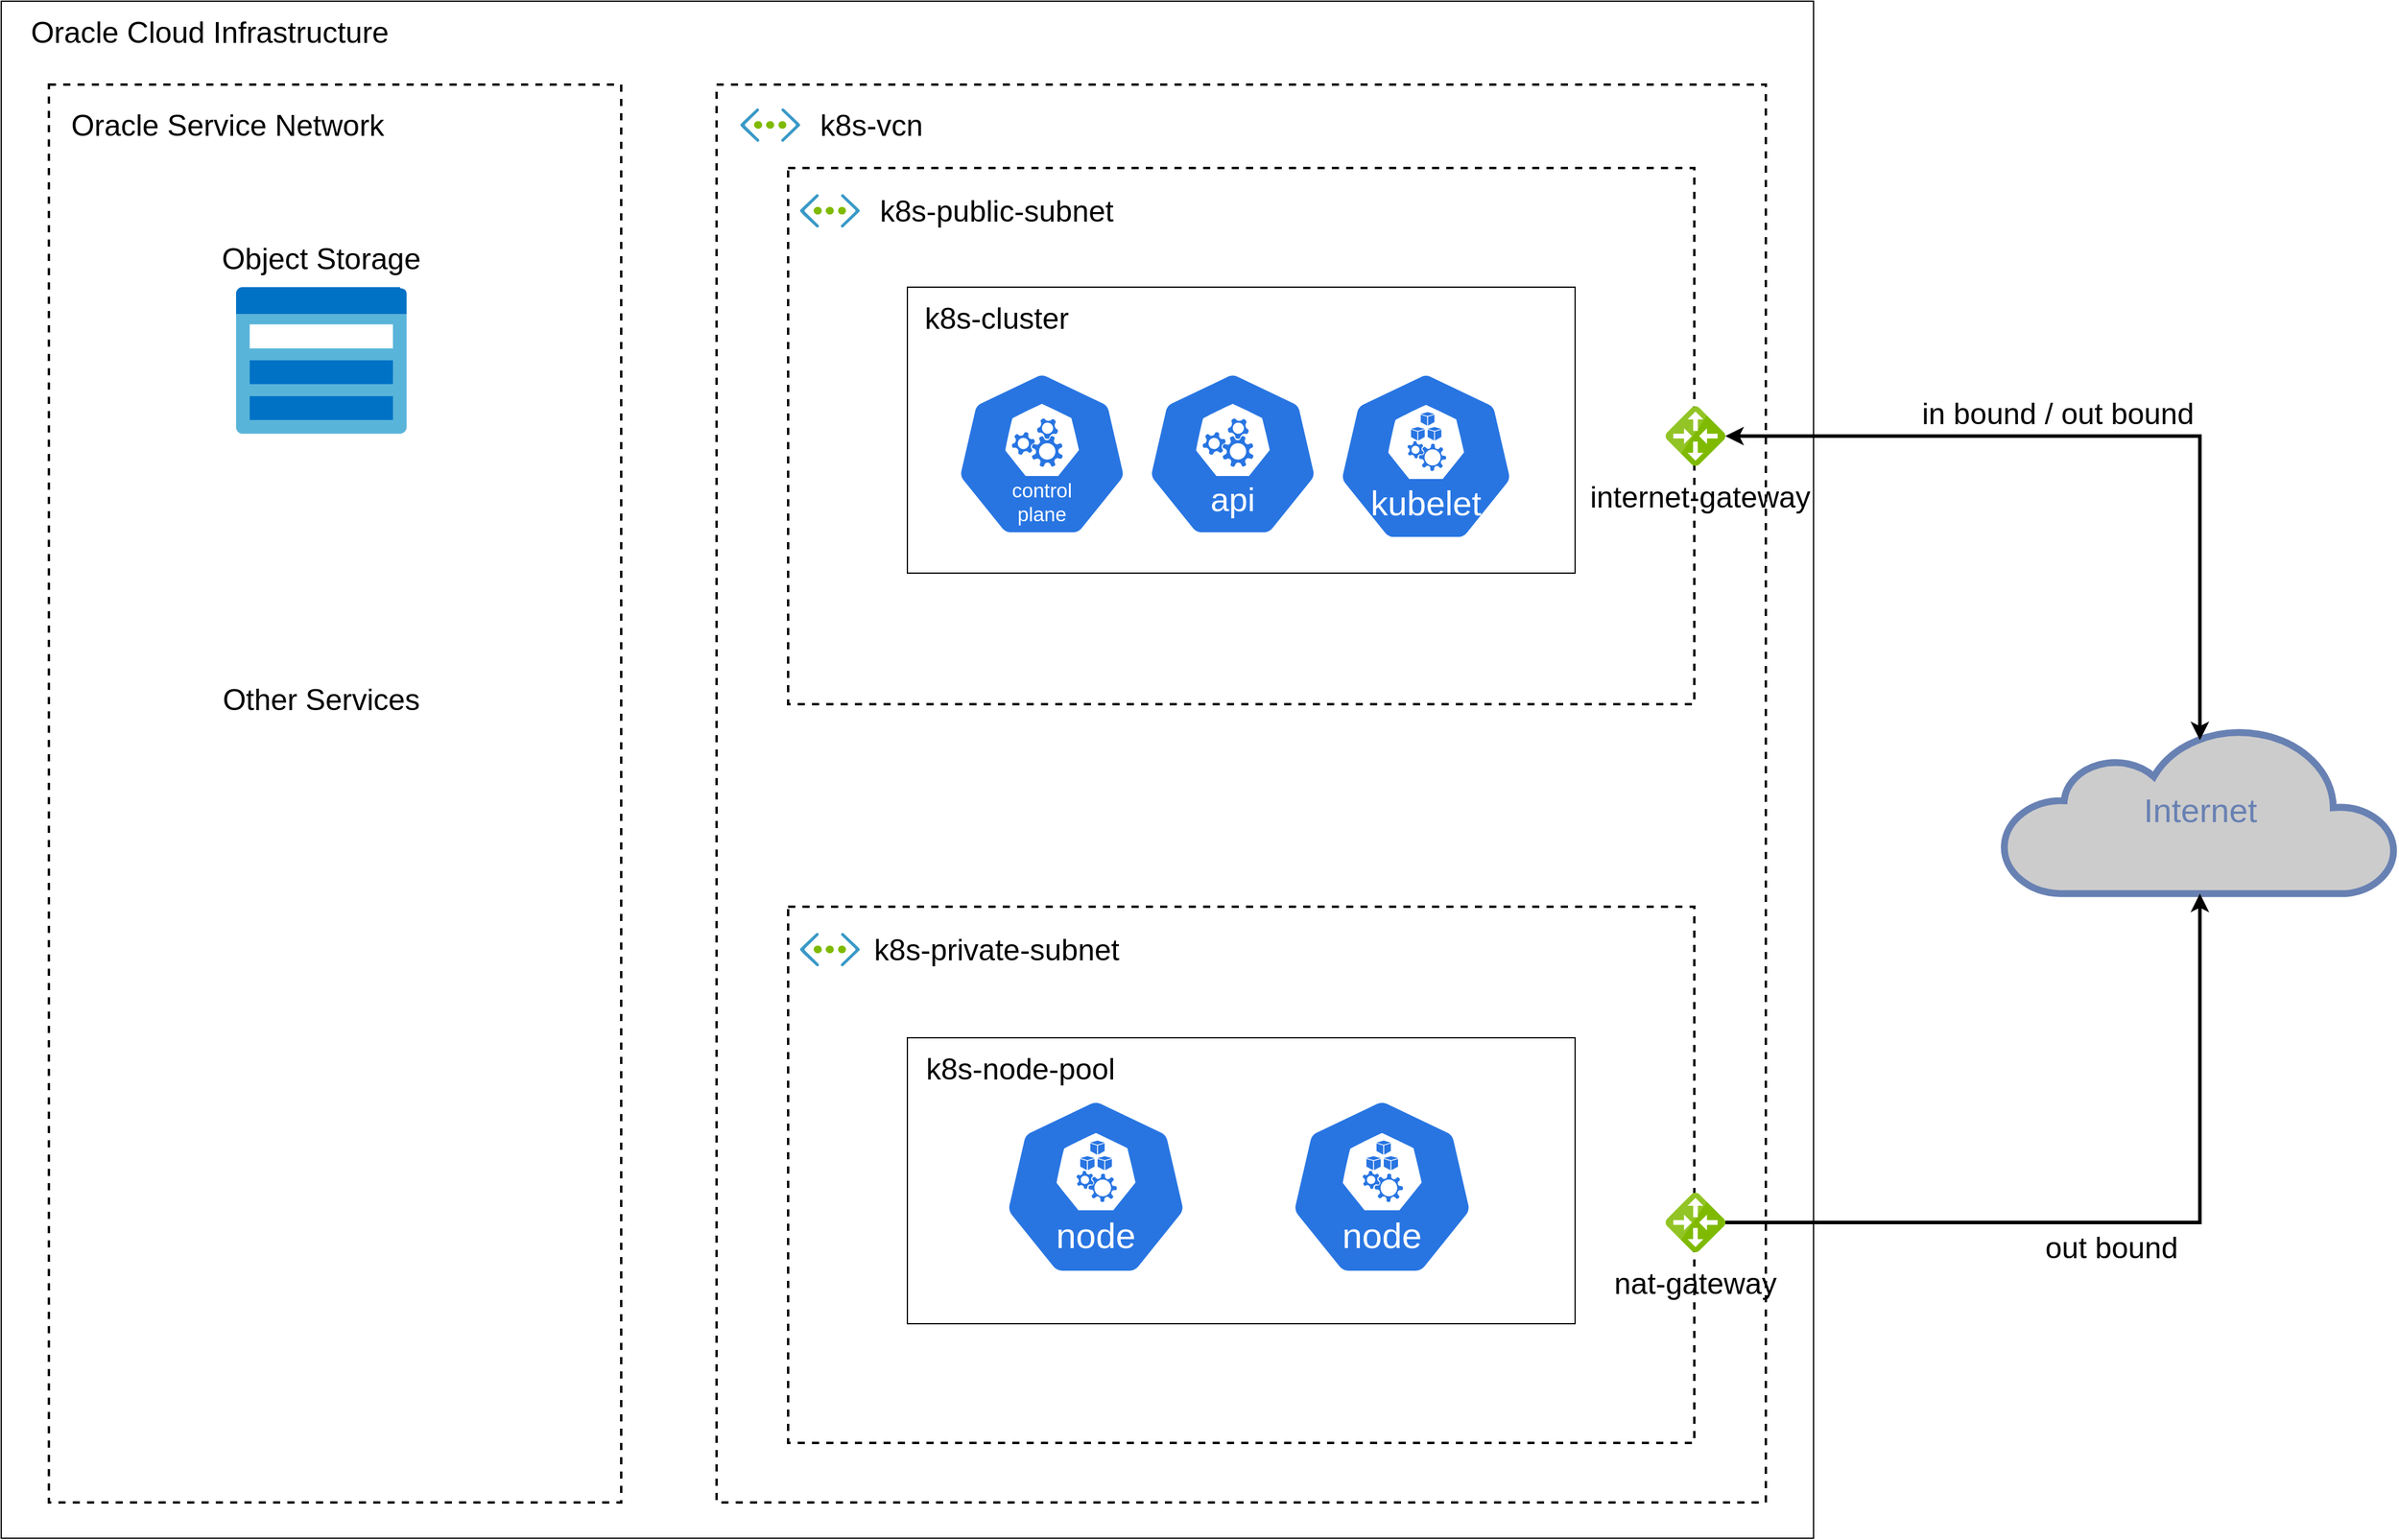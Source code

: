 <mxfile version="24.7.16">
  <diagram name="Page-1" id="bfe91b75-5d2c-26a0-9c1d-138518896778">
    <mxGraphModel dx="3187" dy="1691" grid="1" gridSize="10" guides="1" tooltips="1" connect="1" arrows="1" fold="1" page="1" pageScale="1" pageWidth="1100" pageHeight="850" background="none" math="0" shadow="0">
      <root>
        <mxCell id="0" />
        <mxCell id="1" parent="0" />
        <mxCell id="ic2FGAA0JDB50oxoN4fX-2" value="" style="rounded=0;whiteSpace=wrap;html=1;fillColor=none;" parent="1" vertex="1">
          <mxGeometry x="80" y="80" width="1520" height="1290" as="geometry" />
        </mxCell>
        <mxCell id="ic2FGAA0JDB50oxoN4fX-3" value="" style="rounded=0;whiteSpace=wrap;html=1;fillColor=none;dashed=1;strokeWidth=2;" parent="1" vertex="1">
          <mxGeometry x="680" y="150" width="880" height="1190" as="geometry" />
        </mxCell>
        <mxCell id="ic2FGAA0JDB50oxoN4fX-5" value="" style="rounded=0;whiteSpace=wrap;html=1;fillColor=none;dashed=1;strokeWidth=2;" parent="1" vertex="1">
          <mxGeometry x="740" y="840" width="760" height="450" as="geometry" />
        </mxCell>
        <mxCell id="ic2FGAA0JDB50oxoN4fX-20" value="" style="rounded=0;whiteSpace=wrap;html=1;fillColor=none;" parent="1" vertex="1">
          <mxGeometry x="840" y="950" width="560" height="240" as="geometry" />
        </mxCell>
        <mxCell id="7c3789c024ecab99-53" value="Internet" style="html=1;fillColor=#CCCCCC;strokeColor=#6881B3;gradientColor=none;gradientDirection=north;strokeWidth=2;shape=mxgraph.networks.cloud;fontColor=#6881B3;rounded=0;shadow=0;comic=0;align=center;fontSize=28;" parent="1" vertex="1">
          <mxGeometry x="1759" y="689" width="330" height="140" as="geometry" />
        </mxCell>
        <mxCell id="7c3789c024ecab99-60" style="edgeStyle=none;html=1;labelBackgroundColor=none;endArrow=none;endFill=0;strokeWidth=2;fontFamily=Verdana;fontSize=28;fontColor=#6881B3;" parent="1" edge="1">
          <mxGeometry relative="1" as="geometry">
            <mxPoint x="1681.595" y="912" as="targetPoint" />
          </mxGeometry>
        </mxCell>
        <mxCell id="7c3789c024ecab99-59" style="edgeStyle=none;html=1;labelBackgroundColor=none;endArrow=none;endFill=0;strokeWidth=2;fontFamily=Verdana;fontSize=28;fontColor=#6881B3;" parent="1" edge="1">
          <mxGeometry relative="1" as="geometry">
            <mxPoint x="1683.894" y="882" as="targetPoint" />
          </mxGeometry>
        </mxCell>
        <mxCell id="ic2FGAA0JDB50oxoN4fX-1" value="" style="image;sketch=0;aspect=fixed;html=1;points=[];align=center;fontSize=12;image=img/lib/mscae/Virtual_Network.svg;" parent="1" vertex="1">
          <mxGeometry x="700" y="170" width="50" height="28.0" as="geometry" />
        </mxCell>
        <mxCell id="ic2FGAA0JDB50oxoN4fX-4" value="" style="rounded=0;whiteSpace=wrap;html=1;fillColor=none;dashed=1;strokeWidth=2;" parent="1" vertex="1">
          <mxGeometry x="740" y="220" width="760" height="450" as="geometry" />
        </mxCell>
        <mxCell id="ic2FGAA0JDB50oxoN4fX-6" value="k8s-vcn" style="text;html=1;align=center;verticalAlign=middle;whiteSpace=wrap;rounded=0;fontSize=25;" parent="1" vertex="1">
          <mxGeometry x="750" y="168" width="120" height="30" as="geometry" />
        </mxCell>
        <mxCell id="ic2FGAA0JDB50oxoN4fX-7" value="" style="image;sketch=0;aspect=fixed;html=1;points=[];align=center;fontSize=12;image=img/lib/mscae/Virtual_Network.svg;" parent="1" vertex="1">
          <mxGeometry x="750" y="242" width="50" height="28.0" as="geometry" />
        </mxCell>
        <mxCell id="ic2FGAA0JDB50oxoN4fX-8" value="k8s-public-subnet" style="text;html=1;align=center;verticalAlign=middle;whiteSpace=wrap;rounded=0;fontSize=25;" parent="1" vertex="1">
          <mxGeometry x="800" y="240" width="230" height="30" as="geometry" />
        </mxCell>
        <mxCell id="ic2FGAA0JDB50oxoN4fX-9" value="" style="image;sketch=0;aspect=fixed;html=1;points=[];align=center;fontSize=12;image=img/lib/mscae/Virtual_Network.svg;" parent="1" vertex="1">
          <mxGeometry x="750" y="862" width="50" height="28.0" as="geometry" />
        </mxCell>
        <mxCell id="ic2FGAA0JDB50oxoN4fX-10" value="k8s-private-subnet" style="text;html=1;align=center;verticalAlign=middle;whiteSpace=wrap;rounded=0;fontSize=25;" parent="1" vertex="1">
          <mxGeometry x="800" y="860" width="230" height="30" as="geometry" />
        </mxCell>
        <mxCell id="ic2FGAA0JDB50oxoN4fX-11" value="" style="aspect=fixed;sketch=0;html=1;dashed=0;whitespace=wrap;verticalLabelPosition=bottom;verticalAlign=top;fillColor=#2875E2;strokeColor=#ffffff;points=[[0.005,0.63,0],[0.1,0.2,0],[0.9,0.2,0],[0.5,0,0],[0.995,0.63,0],[0.72,0.99,0],[0.5,1,0],[0.28,0.99,0]];shape=mxgraph.kubernetes.icon2;kubernetesLabel=1;prIcon=node" parent="1" vertex="1">
          <mxGeometry x="920" y="1000" width="156.25" height="150" as="geometry" />
        </mxCell>
        <mxCell id="ic2FGAA0JDB50oxoN4fX-13" value="" style="aspect=fixed;sketch=0;html=1;dashed=0;whitespace=wrap;verticalLabelPosition=bottom;verticalAlign=top;fillColor=#2875E2;strokeColor=#ffffff;points=[[0.005,0.63,0],[0.1,0.2,0],[0.9,0.2,0],[0.5,0,0],[0.995,0.63,0],[0.72,0.99,0],[0.5,1,0],[0.28,0.99,0]];shape=mxgraph.kubernetes.icon2;kubernetesLabel=1;prIcon=control_plane" parent="1" vertex="1">
          <mxGeometry x="880" y="390" width="145.84" height="140" as="geometry" />
        </mxCell>
        <mxCell id="ic2FGAA0JDB50oxoN4fX-15" value="" style="aspect=fixed;sketch=0;html=1;dashed=0;whitespace=wrap;verticalLabelPosition=bottom;verticalAlign=top;fillColor=#2875E2;strokeColor=#ffffff;points=[[0.005,0.63,0],[0.1,0.2,0],[0.9,0.2,0],[0.5,0,0],[0.995,0.63,0],[0.72,0.99,0],[0.5,1,0],[0.28,0.99,0]];shape=mxgraph.kubernetes.icon2;kubernetesLabel=1;prIcon=api" parent="1" vertex="1">
          <mxGeometry x="1040" y="390" width="145.84" height="140" as="geometry" />
        </mxCell>
        <mxCell id="ic2FGAA0JDB50oxoN4fX-16" value="" style="aspect=fixed;sketch=0;html=1;dashed=0;whitespace=wrap;verticalLabelPosition=bottom;verticalAlign=top;fillColor=#2875E2;strokeColor=#ffffff;points=[[0.005,0.63,0],[0.1,0.2,0],[0.9,0.2,0],[0.5,0,0],[0.995,0.63,0],[0.72,0.99,0],[0.5,1,0],[0.28,0.99,0]];shape=mxgraph.kubernetes.icon2;kubernetesLabel=1;prIcon=kubelet" parent="1" vertex="1">
          <mxGeometry x="1200" y="390" width="150" height="144" as="geometry" />
        </mxCell>
        <mxCell id="ic2FGAA0JDB50oxoN4fX-17" value="" style="aspect=fixed;sketch=0;html=1;dashed=0;whitespace=wrap;verticalLabelPosition=bottom;verticalAlign=top;fillColor=#2875E2;strokeColor=#ffffff;points=[[0.005,0.63,0],[0.1,0.2,0],[0.9,0.2,0],[0.5,0,0],[0.995,0.63,0],[0.72,0.99,0],[0.5,1,0],[0.28,0.99,0]];shape=mxgraph.kubernetes.icon2;kubernetesLabel=1;prIcon=node" parent="1" vertex="1">
          <mxGeometry x="1160" y="1000" width="156.25" height="150" as="geometry" />
        </mxCell>
        <mxCell id="ic2FGAA0JDB50oxoN4fX-18" value="" style="rounded=0;whiteSpace=wrap;html=1;fillColor=none;" parent="1" vertex="1">
          <mxGeometry x="840" y="320" width="560" height="240" as="geometry" />
        </mxCell>
        <mxCell id="ic2FGAA0JDB50oxoN4fX-19" value="k8s-cluster" style="text;html=1;align=center;verticalAlign=middle;whiteSpace=wrap;rounded=0;fontSize=25;" parent="1" vertex="1">
          <mxGeometry x="840" y="330" width="150" height="30" as="geometry" />
        </mxCell>
        <mxCell id="ic2FGAA0JDB50oxoN4fX-21" value="k8s-node-pool" style="text;html=1;align=center;verticalAlign=middle;whiteSpace=wrap;rounded=0;fontSize=25;" parent="1" vertex="1">
          <mxGeometry x="840" y="960" width="190" height="30" as="geometry" />
        </mxCell>
        <mxCell id="ic2FGAA0JDB50oxoN4fX-22" value="" style="image;sketch=0;aspect=fixed;html=1;points=[];align=center;fontSize=12;image=img/lib/mscae/Local_Network_Gateways.svg;" parent="1" vertex="1">
          <mxGeometry x="1476" y="420" width="50" height="50" as="geometry" />
        </mxCell>
        <mxCell id="ic2FGAA0JDB50oxoN4fX-23" value="" style="image;sketch=0;aspect=fixed;html=1;points=[];align=center;fontSize=12;image=img/lib/mscae/Local_Network_Gateways.svg;" parent="1" vertex="1">
          <mxGeometry x="1476" y="1080" width="50" height="50" as="geometry" />
        </mxCell>
        <mxCell id="ic2FGAA0JDB50oxoN4fX-26" value="internet-gateway" style="text;html=1;align=center;verticalAlign=middle;whiteSpace=wrap;rounded=0;fontSize=25;" parent="1" vertex="1">
          <mxGeometry x="1410" y="480" width="190" height="30" as="geometry" />
        </mxCell>
        <mxCell id="ic2FGAA0JDB50oxoN4fX-27" value="nat-gateway" style="text;html=1;align=center;verticalAlign=middle;whiteSpace=wrap;rounded=0;fontSize=25;" parent="1" vertex="1">
          <mxGeometry x="1431" y="1140" width="140" height="30" as="geometry" />
        </mxCell>
        <mxCell id="ic2FGAA0JDB50oxoN4fX-28" value="Oracle Cloud Infrastructure" style="text;html=1;align=center;verticalAlign=middle;whiteSpace=wrap;rounded=0;fontSize=25;" parent="1" vertex="1">
          <mxGeometry x="90" y="90" width="330" height="30" as="geometry" />
        </mxCell>
        <mxCell id="ic2FGAA0JDB50oxoN4fX-33" value="" style="rounded=0;whiteSpace=wrap;html=1;fillColor=none;dashed=1;strokeWidth=2;" parent="1" vertex="1">
          <mxGeometry x="120" y="150" width="480" height="1190" as="geometry" />
        </mxCell>
        <mxCell id="ic2FGAA0JDB50oxoN4fX-34" value="Oracle Service Network" style="text;html=1;align=center;verticalAlign=middle;whiteSpace=wrap;rounded=0;fontSize=25;" parent="1" vertex="1">
          <mxGeometry x="130" y="168" width="280" height="30" as="geometry" />
        </mxCell>
        <mxCell id="ic2FGAA0JDB50oxoN4fX-35" value="" style="image;sketch=0;aspect=fixed;html=1;points=[];align=center;fontSize=12;image=img/lib/mscae/ClassicStorage.svg;" parent="1" vertex="1">
          <mxGeometry x="276.98" y="320" width="143.02" height="123" as="geometry" />
        </mxCell>
        <mxCell id="ic2FGAA0JDB50oxoN4fX-36" value="Object Storage" style="text;html=1;align=center;verticalAlign=middle;whiteSpace=wrap;rounded=0;fontSize=25;" parent="1" vertex="1">
          <mxGeometry x="260.23" y="280" width="176.51" height="30" as="geometry" />
        </mxCell>
        <mxCell id="ic2FGAA0JDB50oxoN4fX-37" value="Other Services" style="text;html=1;align=center;verticalAlign=middle;whiteSpace=wrap;rounded=0;fontSize=25;" parent="1" vertex="1">
          <mxGeometry x="260.23" y="650" width="176.51" height="30" as="geometry" />
        </mxCell>
        <mxCell id="ic2FGAA0JDB50oxoN4fX-39" value="" style="endArrow=classic;startArrow=classic;html=1;rounded=0;entryX=0.5;entryY=0.08;entryDx=0;entryDy=0;entryPerimeter=0;edgeStyle=orthogonalEdgeStyle;strokeWidth=3;" parent="1" source="ic2FGAA0JDB50oxoN4fX-22" target="7c3789c024ecab99-53" edge="1">
          <mxGeometry width="50" height="50" relative="1" as="geometry">
            <mxPoint x="900" y="660" as="sourcePoint" />
            <mxPoint x="950" y="610" as="targetPoint" />
          </mxGeometry>
        </mxCell>
        <mxCell id="ic2FGAA0JDB50oxoN4fX-40" style="edgeStyle=orthogonalEdgeStyle;rounded=0;orthogonalLoop=1;jettySize=auto;html=1;entryX=0.5;entryY=1;entryDx=0;entryDy=0;entryPerimeter=0;strokeWidth=3;" parent="1" source="ic2FGAA0JDB50oxoN4fX-23" target="7c3789c024ecab99-53" edge="1">
          <mxGeometry relative="1" as="geometry" />
        </mxCell>
        <mxCell id="ic2FGAA0JDB50oxoN4fX-41" value="in bound / out bound" style="text;html=1;align=center;verticalAlign=middle;whiteSpace=wrap;rounded=0;fontSize=25;" parent="1" vertex="1">
          <mxGeometry x="1680" y="410" width="250" height="30" as="geometry" />
        </mxCell>
        <mxCell id="ic2FGAA0JDB50oxoN4fX-43" value="out bound" style="text;html=1;align=center;verticalAlign=middle;whiteSpace=wrap;rounded=0;fontSize=25;" parent="1" vertex="1">
          <mxGeometry x="1780" y="1110" width="140" height="30" as="geometry" />
        </mxCell>
      </root>
    </mxGraphModel>
  </diagram>
</mxfile>
